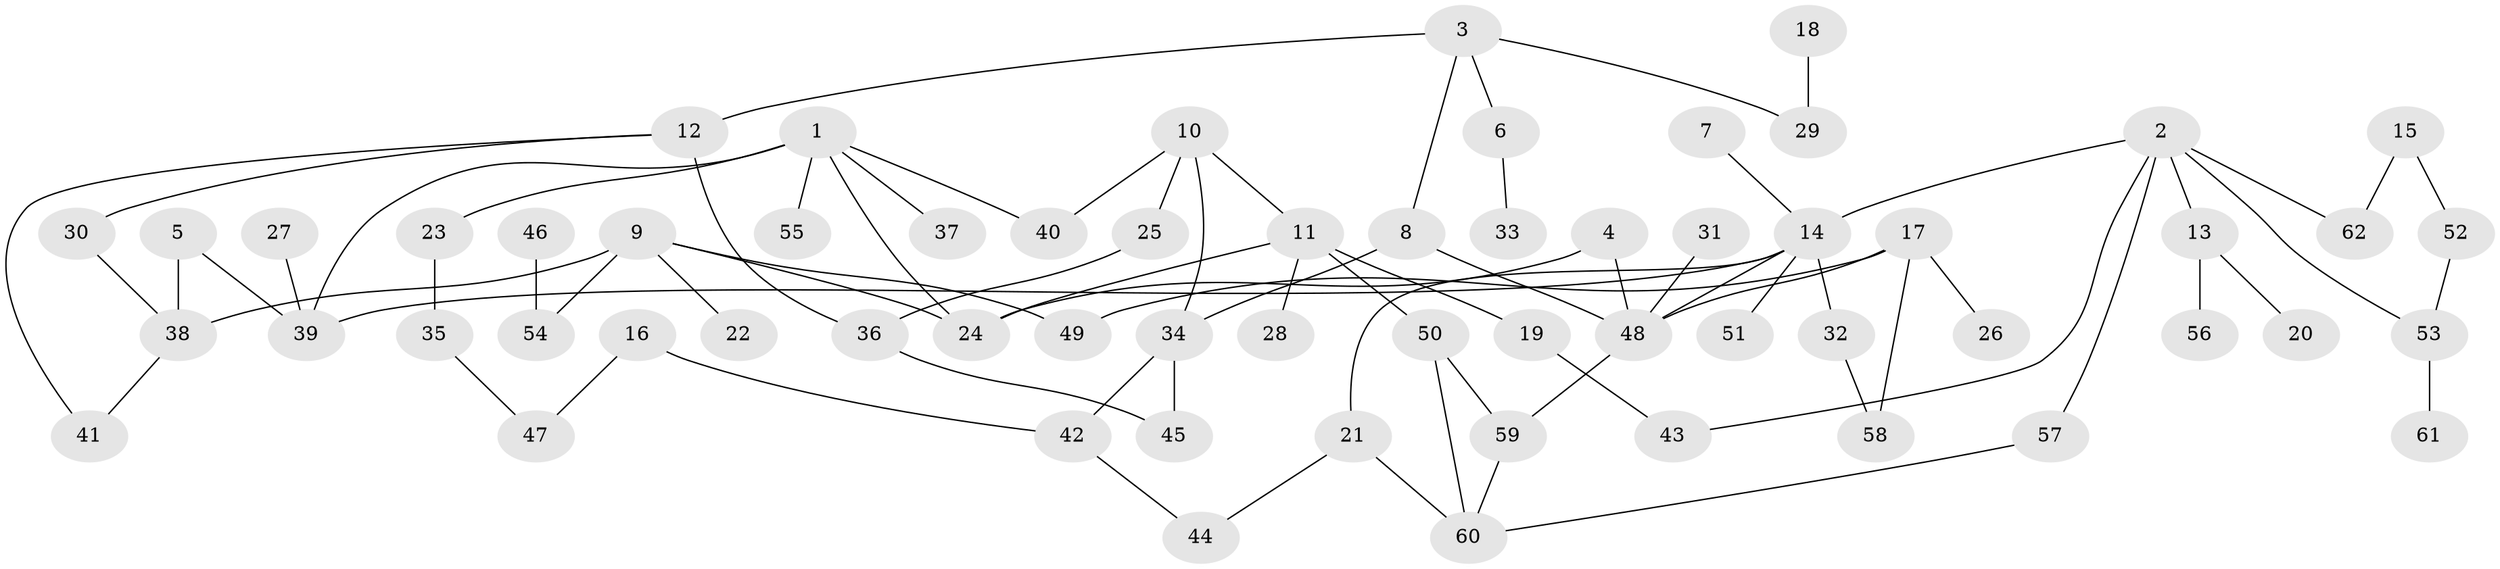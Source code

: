 // original degree distribution, {6: 0.016260162601626018, 7: 0.008130081300813009, 4: 0.08130081300813008, 3: 0.14634146341463414, 2: 0.34146341463414637, 8: 0.008130081300813009, 5: 0.056910569105691054, 1: 0.34146341463414637}
// Generated by graph-tools (version 1.1) at 2025/01/03/09/25 03:01:07]
// undirected, 62 vertices, 79 edges
graph export_dot {
graph [start="1"]
  node [color=gray90,style=filled];
  1;
  2;
  3;
  4;
  5;
  6;
  7;
  8;
  9;
  10;
  11;
  12;
  13;
  14;
  15;
  16;
  17;
  18;
  19;
  20;
  21;
  22;
  23;
  24;
  25;
  26;
  27;
  28;
  29;
  30;
  31;
  32;
  33;
  34;
  35;
  36;
  37;
  38;
  39;
  40;
  41;
  42;
  43;
  44;
  45;
  46;
  47;
  48;
  49;
  50;
  51;
  52;
  53;
  54;
  55;
  56;
  57;
  58;
  59;
  60;
  61;
  62;
  1 -- 23 [weight=1.0];
  1 -- 24 [weight=1.0];
  1 -- 37 [weight=1.0];
  1 -- 39 [weight=1.0];
  1 -- 40 [weight=1.0];
  1 -- 55 [weight=1.0];
  2 -- 13 [weight=1.0];
  2 -- 14 [weight=1.0];
  2 -- 43 [weight=1.0];
  2 -- 53 [weight=1.0];
  2 -- 57 [weight=1.0];
  2 -- 62 [weight=1.0];
  3 -- 6 [weight=1.0];
  3 -- 8 [weight=1.0];
  3 -- 12 [weight=1.0];
  3 -- 29 [weight=1.0];
  4 -- 24 [weight=1.0];
  4 -- 48 [weight=1.0];
  5 -- 38 [weight=2.0];
  5 -- 39 [weight=1.0];
  6 -- 33 [weight=1.0];
  7 -- 14 [weight=1.0];
  8 -- 34 [weight=1.0];
  8 -- 48 [weight=1.0];
  9 -- 22 [weight=1.0];
  9 -- 24 [weight=1.0];
  9 -- 38 [weight=1.0];
  9 -- 49 [weight=1.0];
  9 -- 54 [weight=1.0];
  10 -- 11 [weight=1.0];
  10 -- 25 [weight=1.0];
  10 -- 34 [weight=1.0];
  10 -- 40 [weight=1.0];
  11 -- 19 [weight=1.0];
  11 -- 24 [weight=1.0];
  11 -- 28 [weight=1.0];
  11 -- 50 [weight=1.0];
  12 -- 30 [weight=1.0];
  12 -- 36 [weight=1.0];
  12 -- 41 [weight=1.0];
  13 -- 20 [weight=1.0];
  13 -- 56 [weight=1.0];
  14 -- 21 [weight=1.0];
  14 -- 32 [weight=1.0];
  14 -- 39 [weight=1.0];
  14 -- 48 [weight=1.0];
  14 -- 51 [weight=1.0];
  15 -- 52 [weight=1.0];
  15 -- 62 [weight=1.0];
  16 -- 42 [weight=1.0];
  16 -- 47 [weight=1.0];
  17 -- 26 [weight=1.0];
  17 -- 48 [weight=1.0];
  17 -- 49 [weight=1.0];
  17 -- 58 [weight=1.0];
  18 -- 29 [weight=1.0];
  19 -- 43 [weight=1.0];
  21 -- 44 [weight=1.0];
  21 -- 60 [weight=1.0];
  23 -- 35 [weight=1.0];
  25 -- 36 [weight=1.0];
  27 -- 39 [weight=1.0];
  30 -- 38 [weight=1.0];
  31 -- 48 [weight=1.0];
  32 -- 58 [weight=1.0];
  34 -- 42 [weight=1.0];
  34 -- 45 [weight=1.0];
  35 -- 47 [weight=1.0];
  36 -- 45 [weight=1.0];
  38 -- 41 [weight=1.0];
  42 -- 44 [weight=1.0];
  46 -- 54 [weight=1.0];
  48 -- 59 [weight=1.0];
  50 -- 59 [weight=1.0];
  50 -- 60 [weight=1.0];
  52 -- 53 [weight=1.0];
  53 -- 61 [weight=1.0];
  57 -- 60 [weight=1.0];
  59 -- 60 [weight=1.0];
}

